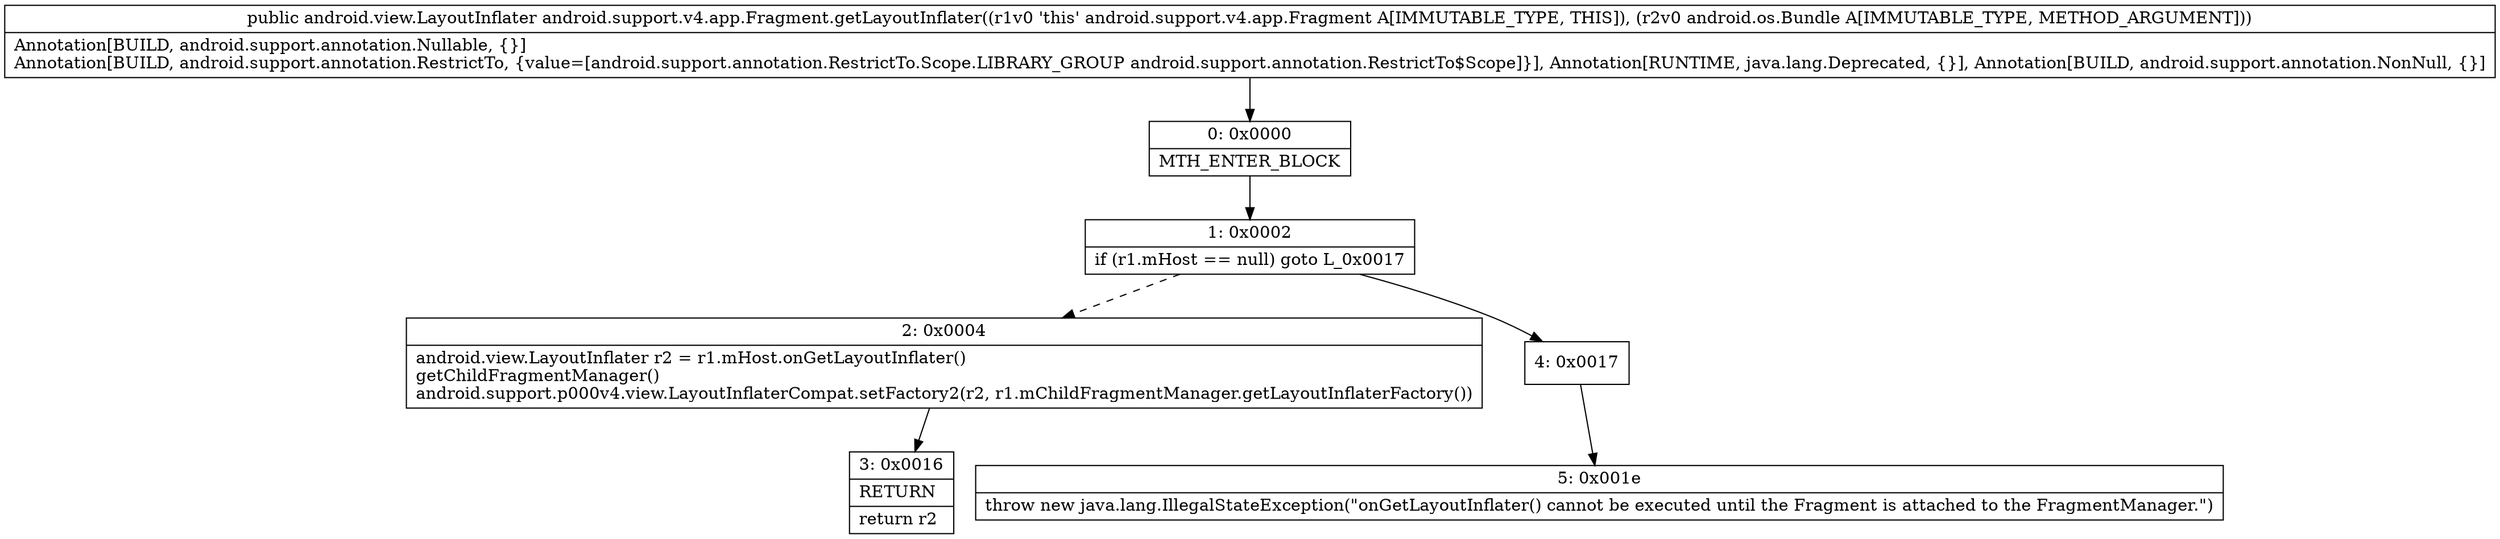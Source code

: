 digraph "CFG forandroid.support.v4.app.Fragment.getLayoutInflater(Landroid\/os\/Bundle;)Landroid\/view\/LayoutInflater;" {
Node_0 [shape=record,label="{0\:\ 0x0000|MTH_ENTER_BLOCK\l}"];
Node_1 [shape=record,label="{1\:\ 0x0002|if (r1.mHost == null) goto L_0x0017\l}"];
Node_2 [shape=record,label="{2\:\ 0x0004|android.view.LayoutInflater r2 = r1.mHost.onGetLayoutInflater()\lgetChildFragmentManager()\landroid.support.p000v4.view.LayoutInflaterCompat.setFactory2(r2, r1.mChildFragmentManager.getLayoutInflaterFactory())\l}"];
Node_3 [shape=record,label="{3\:\ 0x0016|RETURN\l|return r2\l}"];
Node_4 [shape=record,label="{4\:\ 0x0017}"];
Node_5 [shape=record,label="{5\:\ 0x001e|throw new java.lang.IllegalStateException(\"onGetLayoutInflater() cannot be executed until the Fragment is attached to the FragmentManager.\")\l}"];
MethodNode[shape=record,label="{public android.view.LayoutInflater android.support.v4.app.Fragment.getLayoutInflater((r1v0 'this' android.support.v4.app.Fragment A[IMMUTABLE_TYPE, THIS]), (r2v0 android.os.Bundle A[IMMUTABLE_TYPE, METHOD_ARGUMENT]))  | Annotation[BUILD, android.support.annotation.Nullable, \{\}]\lAnnotation[BUILD, android.support.annotation.RestrictTo, \{value=[android.support.annotation.RestrictTo.Scope.LIBRARY_GROUP android.support.annotation.RestrictTo$Scope]\}], Annotation[RUNTIME, java.lang.Deprecated, \{\}], Annotation[BUILD, android.support.annotation.NonNull, \{\}]\l}"];
MethodNode -> Node_0;
Node_0 -> Node_1;
Node_1 -> Node_2[style=dashed];
Node_1 -> Node_4;
Node_2 -> Node_3;
Node_4 -> Node_5;
}

